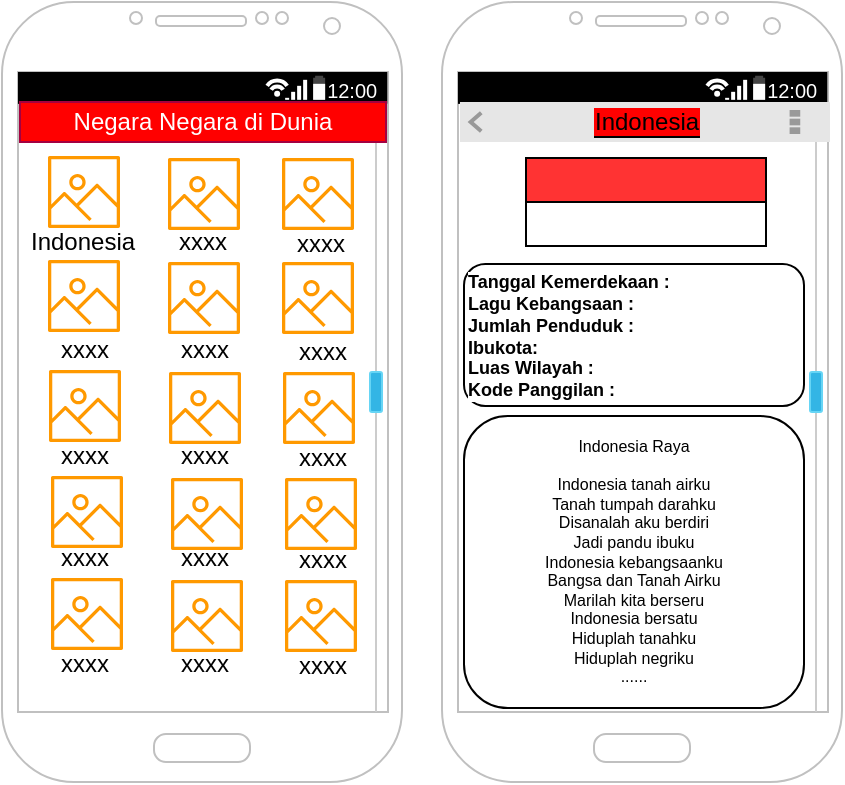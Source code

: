 <mxfile version="15.5.2" type="device"><diagram id="zgETqvK1vccJcwZy2UAQ" name="Page-1"><mxGraphModel dx="865" dy="456" grid="1" gridSize="10" guides="1" tooltips="1" connect="1" arrows="1" fold="1" page="1" pageScale="1" pageWidth="850" pageHeight="1100" math="0" shadow="0"><root><mxCell id="0"/><mxCell id="1" parent="0"/><mxCell id="0lDwG7mSX6VPQaQsaHf4-1" value="" style="verticalLabelPosition=bottom;verticalAlign=top;html=1;shadow=0;dashed=0;strokeWidth=1;shape=mxgraph.android.phone2;strokeColor=#c0c0c0;" vertex="1" parent="1"><mxGeometry x="50" y="50" width="200" height="390" as="geometry"/></mxCell><mxCell id="0lDwG7mSX6VPQaQsaHf4-3" value="" style="verticalLabelPosition=bottom;verticalAlign=top;html=1;shadow=0;dashed=0;strokeWidth=1;shape=mxgraph.android.quickscroll3;dy=0.5;fillColor=#33b5e5;strokeColor=#66D5F5;" vertex="1" parent="1"><mxGeometry x="234" y="85" width="6" height="320" as="geometry"/></mxCell><mxCell id="0lDwG7mSX6VPQaQsaHf4-4" value="" style="strokeWidth=1;html=1;shadow=0;dashed=0;shape=mxgraph.android.statusBar;align=center;fillColor=#000000;strokeColor=#ffffff;fontColor=#ffffff;fontSize=10;sketch=0;" vertex="1" parent="1"><mxGeometry x="58" y="85" width="184.57" height="15.825" as="geometry"/></mxCell><mxCell id="0lDwG7mSX6VPQaQsaHf4-10" value="Negara Negara di Dunia" style="whiteSpace=wrap;html=1;fillColor=#FF0000;strokeColor=#A50040;fontColor=#ffffff;" vertex="1" parent="1"><mxGeometry x="59" y="100" width="183" height="20" as="geometry"/></mxCell><mxCell id="0lDwG7mSX6VPQaQsaHf4-12" value="Indonesia" style="text;html=1;align=center;verticalAlign=middle;resizable=0;points=[];autosize=1;strokeColor=none;fillColor=none;" vertex="1" parent="1"><mxGeometry x="55" y="160" width="70" height="20" as="geometry"/></mxCell><mxCell id="0lDwG7mSX6VPQaQsaHf4-15" value="xxxx" style="text;html=1;align=center;verticalAlign=middle;resizable=0;points=[];autosize=1;strokeColor=none;fillColor=none;" vertex="1" parent="1"><mxGeometry x="130" y="160" width="40" height="20" as="geometry"/></mxCell><mxCell id="0lDwG7mSX6VPQaQsaHf4-17" value="xxxx" style="text;html=1;align=center;verticalAlign=middle;resizable=0;points=[];autosize=1;strokeColor=none;fillColor=none;" vertex="1" parent="1"><mxGeometry x="189" y="161" width="40" height="20" as="geometry"/></mxCell><mxCell id="0lDwG7mSX6VPQaQsaHf4-19" value="xxxx" style="text;html=1;align=center;verticalAlign=middle;resizable=0;points=[];autosize=1;strokeColor=none;fillColor=none;" vertex="1" parent="1"><mxGeometry x="71" y="214" width="40" height="20" as="geometry"/></mxCell><mxCell id="0lDwG7mSX6VPQaQsaHf4-21" value="xxxx" style="text;html=1;align=center;verticalAlign=middle;resizable=0;points=[];autosize=1;strokeColor=none;fillColor=none;" vertex="1" parent="1"><mxGeometry x="131" y="214" width="40" height="20" as="geometry"/></mxCell><mxCell id="0lDwG7mSX6VPQaQsaHf4-23" value="xxxx" style="text;html=1;align=center;verticalAlign=middle;resizable=0;points=[];autosize=1;strokeColor=none;fillColor=none;" vertex="1" parent="1"><mxGeometry x="190" y="215" width="40" height="20" as="geometry"/></mxCell><mxCell id="0lDwG7mSX6VPQaQsaHf4-25" value="xxxx" style="text;html=1;align=center;verticalAlign=middle;resizable=0;points=[];autosize=1;strokeColor=none;fillColor=none;" vertex="1" parent="1"><mxGeometry x="71" y="267" width="40" height="20" as="geometry"/></mxCell><mxCell id="0lDwG7mSX6VPQaQsaHf4-27" value="xxxx" style="text;html=1;align=center;verticalAlign=middle;resizable=0;points=[];autosize=1;strokeColor=none;fillColor=none;" vertex="1" parent="1"><mxGeometry x="131" y="267" width="40" height="20" as="geometry"/></mxCell><mxCell id="0lDwG7mSX6VPQaQsaHf4-29" value="xxxx" style="text;html=1;align=center;verticalAlign=middle;resizable=0;points=[];autosize=1;strokeColor=none;fillColor=none;" vertex="1" parent="1"><mxGeometry x="190" y="268" width="40" height="20" as="geometry"/></mxCell><mxCell id="0lDwG7mSX6VPQaQsaHf4-31" value="xxxx" style="text;html=1;align=center;verticalAlign=middle;resizable=0;points=[];autosize=1;strokeColor=none;fillColor=none;" vertex="1" parent="1"><mxGeometry x="71" y="318" width="40" height="20" as="geometry"/></mxCell><mxCell id="0lDwG7mSX6VPQaQsaHf4-33" value="xxxx" style="text;html=1;align=center;verticalAlign=middle;resizable=0;points=[];autosize=1;strokeColor=none;fillColor=none;" vertex="1" parent="1"><mxGeometry x="131" y="318" width="40" height="20" as="geometry"/></mxCell><mxCell id="0lDwG7mSX6VPQaQsaHf4-35" value="xxxx" style="text;html=1;align=center;verticalAlign=middle;resizable=0;points=[];autosize=1;strokeColor=none;fillColor=none;" vertex="1" parent="1"><mxGeometry x="190" y="319" width="40" height="20" as="geometry"/></mxCell><mxCell id="0lDwG7mSX6VPQaQsaHf4-38" value="xxxx" style="text;html=1;align=center;verticalAlign=middle;resizable=0;points=[];autosize=1;strokeColor=none;fillColor=none;" vertex="1" parent="1"><mxGeometry x="71" y="371" width="40" height="20" as="geometry"/></mxCell><mxCell id="0lDwG7mSX6VPQaQsaHf4-40" value="xxxx" style="text;html=1;align=center;verticalAlign=middle;resizable=0;points=[];autosize=1;strokeColor=none;fillColor=none;" vertex="1" parent="1"><mxGeometry x="131" y="371" width="40" height="20" as="geometry"/></mxCell><mxCell id="0lDwG7mSX6VPQaQsaHf4-42" value="xxxx" style="text;html=1;align=center;verticalAlign=middle;resizable=0;points=[];autosize=1;strokeColor=none;fillColor=none;" vertex="1" parent="1"><mxGeometry x="190" y="372" width="40" height="20" as="geometry"/></mxCell><mxCell id="0lDwG7mSX6VPQaQsaHf4-45" value="" style="sketch=0;outlineConnect=0;fontColor=#232F3E;gradientColor=none;fillColor=#FF9900;strokeColor=none;dashed=0;verticalLabelPosition=bottom;verticalAlign=top;align=center;html=1;fontSize=12;fontStyle=0;aspect=fixed;pointerEvents=1;shape=mxgraph.aws4.container_registry_image;labelBackgroundColor=#000000;" vertex="1" parent="1"><mxGeometry x="73" y="127" width="36" height="36" as="geometry"/></mxCell><mxCell id="0lDwG7mSX6VPQaQsaHf4-46" value="" style="sketch=0;outlineConnect=0;fontColor=#232F3E;gradientColor=none;fillColor=#FF9900;strokeColor=none;dashed=0;verticalLabelPosition=bottom;verticalAlign=top;align=center;html=1;fontSize=12;fontStyle=0;aspect=fixed;pointerEvents=1;shape=mxgraph.aws4.container_registry_image;labelBackgroundColor=#000000;" vertex="1" parent="1"><mxGeometry x="133" y="128" width="36" height="36" as="geometry"/></mxCell><mxCell id="0lDwG7mSX6VPQaQsaHf4-47" value="" style="sketch=0;outlineConnect=0;fontColor=#232F3E;gradientColor=none;fillColor=#FF9900;strokeColor=none;dashed=0;verticalLabelPosition=bottom;verticalAlign=top;align=center;html=1;fontSize=12;fontStyle=0;aspect=fixed;pointerEvents=1;shape=mxgraph.aws4.container_registry_image;labelBackgroundColor=#000000;" vertex="1" parent="1"><mxGeometry x="190" y="128" width="36" height="36" as="geometry"/></mxCell><mxCell id="0lDwG7mSX6VPQaQsaHf4-48" value="" style="sketch=0;outlineConnect=0;fontColor=#232F3E;gradientColor=none;fillColor=#FF9900;strokeColor=none;dashed=0;verticalLabelPosition=bottom;verticalAlign=top;align=center;html=1;fontSize=12;fontStyle=0;aspect=fixed;pointerEvents=1;shape=mxgraph.aws4.container_registry_image;labelBackgroundColor=#000000;" vertex="1" parent="1"><mxGeometry x="73" y="179" width="36" height="36" as="geometry"/></mxCell><mxCell id="0lDwG7mSX6VPQaQsaHf4-49" value="" style="sketch=0;outlineConnect=0;fontColor=#232F3E;gradientColor=none;fillColor=#FF9900;strokeColor=none;dashed=0;verticalLabelPosition=bottom;verticalAlign=top;align=center;html=1;fontSize=12;fontStyle=0;aspect=fixed;pointerEvents=1;shape=mxgraph.aws4.container_registry_image;labelBackgroundColor=#000000;" vertex="1" parent="1"><mxGeometry x="133" y="180" width="36" height="36" as="geometry"/></mxCell><mxCell id="0lDwG7mSX6VPQaQsaHf4-50" value="" style="sketch=0;outlineConnect=0;fontColor=#232F3E;gradientColor=none;fillColor=#FF9900;strokeColor=none;dashed=0;verticalLabelPosition=bottom;verticalAlign=top;align=center;html=1;fontSize=12;fontStyle=0;aspect=fixed;pointerEvents=1;shape=mxgraph.aws4.container_registry_image;labelBackgroundColor=#000000;" vertex="1" parent="1"><mxGeometry x="190" y="180" width="36" height="36" as="geometry"/></mxCell><mxCell id="0lDwG7mSX6VPQaQsaHf4-51" value="" style="sketch=0;outlineConnect=0;fontColor=#232F3E;gradientColor=none;fillColor=#FF9900;strokeColor=none;dashed=0;verticalLabelPosition=bottom;verticalAlign=top;align=center;html=1;fontSize=12;fontStyle=0;aspect=fixed;pointerEvents=1;shape=mxgraph.aws4.container_registry_image;labelBackgroundColor=#000000;" vertex="1" parent="1"><mxGeometry x="73.5" y="234" width="36" height="36" as="geometry"/></mxCell><mxCell id="0lDwG7mSX6VPQaQsaHf4-52" value="" style="sketch=0;outlineConnect=0;fontColor=#232F3E;gradientColor=none;fillColor=#FF9900;strokeColor=none;dashed=0;verticalLabelPosition=bottom;verticalAlign=top;align=center;html=1;fontSize=12;fontStyle=0;aspect=fixed;pointerEvents=1;shape=mxgraph.aws4.container_registry_image;labelBackgroundColor=#000000;" vertex="1" parent="1"><mxGeometry x="133.5" y="235" width="36" height="36" as="geometry"/></mxCell><mxCell id="0lDwG7mSX6VPQaQsaHf4-53" value="" style="sketch=0;outlineConnect=0;fontColor=#232F3E;gradientColor=none;fillColor=#FF9900;strokeColor=none;dashed=0;verticalLabelPosition=bottom;verticalAlign=top;align=center;html=1;fontSize=12;fontStyle=0;aspect=fixed;pointerEvents=1;shape=mxgraph.aws4.container_registry_image;labelBackgroundColor=#000000;" vertex="1" parent="1"><mxGeometry x="190.5" y="235" width="36" height="36" as="geometry"/></mxCell><mxCell id="0lDwG7mSX6VPQaQsaHf4-60" value="" style="sketch=0;outlineConnect=0;fontColor=#232F3E;gradientColor=none;fillColor=#FF9900;strokeColor=none;dashed=0;verticalLabelPosition=bottom;verticalAlign=top;align=center;html=1;fontSize=12;fontStyle=0;aspect=fixed;pointerEvents=1;shape=mxgraph.aws4.container_registry_image;labelBackgroundColor=#000000;" vertex="1" parent="1"><mxGeometry x="74.5" y="287" width="36" height="36" as="geometry"/></mxCell><mxCell id="0lDwG7mSX6VPQaQsaHf4-61" value="" style="sketch=0;outlineConnect=0;fontColor=#232F3E;gradientColor=none;fillColor=#FF9900;strokeColor=none;dashed=0;verticalLabelPosition=bottom;verticalAlign=top;align=center;html=1;fontSize=12;fontStyle=0;aspect=fixed;pointerEvents=1;shape=mxgraph.aws4.container_registry_image;labelBackgroundColor=#000000;" vertex="1" parent="1"><mxGeometry x="134.5" y="288" width="36" height="36" as="geometry"/></mxCell><mxCell id="0lDwG7mSX6VPQaQsaHf4-62" value="" style="sketch=0;outlineConnect=0;fontColor=#232F3E;gradientColor=none;fillColor=#FF9900;strokeColor=none;dashed=0;verticalLabelPosition=bottom;verticalAlign=top;align=center;html=1;fontSize=12;fontStyle=0;aspect=fixed;pointerEvents=1;shape=mxgraph.aws4.container_registry_image;labelBackgroundColor=#000000;" vertex="1" parent="1"><mxGeometry x="191.5" y="288" width="36" height="36" as="geometry"/></mxCell><mxCell id="0lDwG7mSX6VPQaQsaHf4-63" value="" style="sketch=0;outlineConnect=0;fontColor=#232F3E;gradientColor=none;fillColor=#FF9900;strokeColor=none;dashed=0;verticalLabelPosition=bottom;verticalAlign=top;align=center;html=1;fontSize=12;fontStyle=0;aspect=fixed;pointerEvents=1;shape=mxgraph.aws4.container_registry_image;labelBackgroundColor=#000000;" vertex="1" parent="1"><mxGeometry x="74.5" y="338" width="36" height="36" as="geometry"/></mxCell><mxCell id="0lDwG7mSX6VPQaQsaHf4-64" value="" style="sketch=0;outlineConnect=0;fontColor=#232F3E;gradientColor=none;fillColor=#FF9900;strokeColor=none;dashed=0;verticalLabelPosition=bottom;verticalAlign=top;align=center;html=1;fontSize=12;fontStyle=0;aspect=fixed;pointerEvents=1;shape=mxgraph.aws4.container_registry_image;labelBackgroundColor=#000000;" vertex="1" parent="1"><mxGeometry x="134.5" y="339" width="36" height="36" as="geometry"/></mxCell><mxCell id="0lDwG7mSX6VPQaQsaHf4-65" value="" style="sketch=0;outlineConnect=0;fontColor=#232F3E;gradientColor=none;fillColor=#FF9900;strokeColor=none;dashed=0;verticalLabelPosition=bottom;verticalAlign=top;align=center;html=1;fontSize=12;fontStyle=0;aspect=fixed;pointerEvents=1;shape=mxgraph.aws4.container_registry_image;labelBackgroundColor=#000000;" vertex="1" parent="1"><mxGeometry x="191.5" y="339" width="36" height="36" as="geometry"/></mxCell><mxCell id="0lDwG7mSX6VPQaQsaHf4-66" value="" style="verticalLabelPosition=bottom;verticalAlign=top;html=1;shadow=0;dashed=0;strokeWidth=1;shape=mxgraph.android.phone2;strokeColor=#c0c0c0;" vertex="1" parent="1"><mxGeometry x="270" y="50" width="200" height="390" as="geometry"/></mxCell><mxCell id="0lDwG7mSX6VPQaQsaHf4-67" value="" style="verticalLabelPosition=bottom;verticalAlign=top;html=1;shadow=0;dashed=0;strokeWidth=1;shape=mxgraph.android.quickscroll3;dy=0.5;fillColor=#33b5e5;strokeColor=#66D5F5;" vertex="1" parent="1"><mxGeometry x="454" y="85" width="6" height="320" as="geometry"/></mxCell><mxCell id="0lDwG7mSX6VPQaQsaHf4-68" value="" style="strokeWidth=1;html=1;shadow=0;dashed=0;shape=mxgraph.android.statusBar;align=center;fillColor=#000000;strokeColor=#ffffff;fontColor=#ffffff;fontSize=10;sketch=0;" vertex="1" parent="1"><mxGeometry x="278" y="85" width="184.57" height="15.825" as="geometry"/></mxCell><mxCell id="0lDwG7mSX6VPQaQsaHf4-101" value="" style="whiteSpace=wrap;html=1;labelBackgroundColor=#000000;fillColor=#FF3333;" vertex="1" parent="1"><mxGeometry x="312" y="128" width="120" height="22" as="geometry"/></mxCell><mxCell id="0lDwG7mSX6VPQaQsaHf4-102" value="" style="whiteSpace=wrap;html=1;labelBackgroundColor=#000000;" vertex="1" parent="1"><mxGeometry x="312" y="150" width="120" height="22" as="geometry"/></mxCell><mxCell id="0lDwG7mSX6VPQaQsaHf4-103" value="&lt;span style=&quot;background-color: rgb(255 , 0 , 0)&quot;&gt;Indonesia&lt;/span&gt;" style="strokeWidth=1;html=1;shadow=0;dashed=0;shape=mxgraph.android.action_bar;fillColor=#E6E6E6;strokeColor=#c0c0c0;strokeWidth=2;labelBackgroundColor=#000000;fontStyle=0" vertex="1" parent="1"><mxGeometry x="279" y="100" width="185" height="20" as="geometry"/></mxCell><mxCell id="0lDwG7mSX6VPQaQsaHf4-112" value="&lt;font style=&quot;font-size: 9px&quot;&gt;&lt;b&gt;Tanggal Kemerdekaan :&lt;br&gt;Lagu Kebangsaan :&lt;br&gt;Jumlah Penduduk :&lt;br&gt;Ibukota:&lt;br&gt;Luas Wilayah :&lt;br&gt;Kode Panggilan :&lt;br&gt;&lt;/b&gt;&lt;/font&gt;" style="rounded=1;whiteSpace=wrap;html=1;labelBackgroundColor=#FFFFFF;fontSize=8;align=left;fillColor=none;" vertex="1" parent="1"><mxGeometry x="281" y="181" width="170" height="71" as="geometry"/></mxCell><mxCell id="0lDwG7mSX6VPQaQsaHf4-113" value="&lt;p style=&quot;line-height: 0.2 ; font-size: 8px&quot;&gt;&lt;font style=&quot;font-size: 8px&quot;&gt;Indonesia Raya&lt;/font&gt;&lt;/p&gt;&lt;p style=&quot;line-height: 0.2 ; font-size: 8px&quot;&gt;&lt;font style=&quot;font-size: 8px&quot;&gt;&lt;br&gt;&lt;/font&gt;&lt;/p&gt;&lt;p style=&quot;line-height: 0.2 ; font-size: 8px&quot;&gt;&lt;font style=&quot;font-size: 8px&quot;&gt;Indonesia tanah airku&lt;/font&gt;&lt;/p&gt;&lt;p style=&quot;line-height: 0.2 ; font-size: 8px&quot;&gt;&lt;font style=&quot;font-size: 8px&quot;&gt;Tanah tumpah darahku&lt;/font&gt;&lt;/p&gt;&lt;p style=&quot;line-height: 0.2 ; font-size: 8px&quot;&gt;&lt;font style=&quot;font-size: 8px&quot;&gt;Disanalah aku berdiri&lt;/font&gt;&lt;/p&gt;&lt;p style=&quot;line-height: 0.2 ; font-size: 8px&quot;&gt;&lt;font style=&quot;font-size: 8px&quot;&gt;Jadi pandu ibuku&lt;/font&gt;&lt;/p&gt;&lt;p style=&quot;line-height: 0.2 ; font-size: 8px&quot;&gt;&lt;font style=&quot;font-size: 8px&quot;&gt;Indonesia kebangsaanku&lt;/font&gt;&lt;/p&gt;&lt;p style=&quot;line-height: 0.2 ; font-size: 8px&quot;&gt;&lt;font style=&quot;font-size: 8px&quot;&gt;Bangsa dan Tanah Airku&lt;/font&gt;&lt;/p&gt;&lt;p style=&quot;line-height: 0.2 ; font-size: 8px&quot;&gt;&lt;font style=&quot;font-size: 8px&quot;&gt;Marilah kita berseru&lt;/font&gt;&lt;/p&gt;&lt;p style=&quot;line-height: 0.2 ; font-size: 8px&quot;&gt;&lt;font style=&quot;font-size: 8px&quot;&gt;Indonesia bersatu&lt;/font&gt;&lt;/p&gt;&lt;p style=&quot;line-height: 0.2 ; font-size: 8px&quot;&gt;&lt;font style=&quot;font-size: 8px&quot;&gt;Hiduplah tanahku&lt;/font&gt;&lt;/p&gt;&lt;p style=&quot;line-height: 0.2 ; font-size: 8px&quot;&gt;&lt;font style=&quot;font-size: 8px&quot;&gt;Hiduplah negriku&lt;/font&gt;&lt;/p&gt;&lt;p style=&quot;line-height: 0.2 ; font-size: 8px&quot;&gt;&lt;font style=&quot;font-size: 8px&quot;&gt;......&lt;/font&gt;&lt;/p&gt;" style="rounded=1;whiteSpace=wrap;html=1;labelBackgroundColor=#FFFFFF;fontSize=9;strokeColor=default;fillColor=none;align=center;glass=1;verticalAlign=top;" vertex="1" parent="1"><mxGeometry x="281" y="257" width="170" height="146" as="geometry"/></mxCell></root></mxGraphModel></diagram></mxfile>